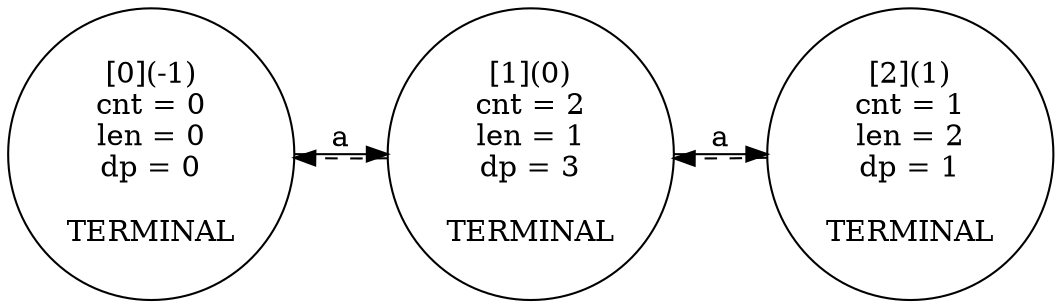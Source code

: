 digraph g {
rankdir="LR";
struct0x7f4cb6c78010[label="[0](-1)\ncnt = 0\nlen = 0\ndp = 0\n\nTERMINAL"];
struct0x7f4cb6c78010 -> struct0x7f4cb6c780b8 [label="a"];
struct0x7f4cb6c780b8[label="[1](0)\ncnt = 2\nlen = 1\ndp = 3\n\nTERMINAL"];
struct0x7f4cb6c780b8 -> struct0x7f4cb6c78160 [label="a"];
struct0x7f4cb6c78160[label="[2](1)\ncnt = 1\nlen = 2\ndp = 1\n\nTERMINAL"];
struct0x7f4cb6c78160 -> struct0x7f4cb6c780b8 [style="dashed"];
struct0x7f4cb6c780b8 -> struct0x7f4cb6c78010 [style="dashed"];
}
